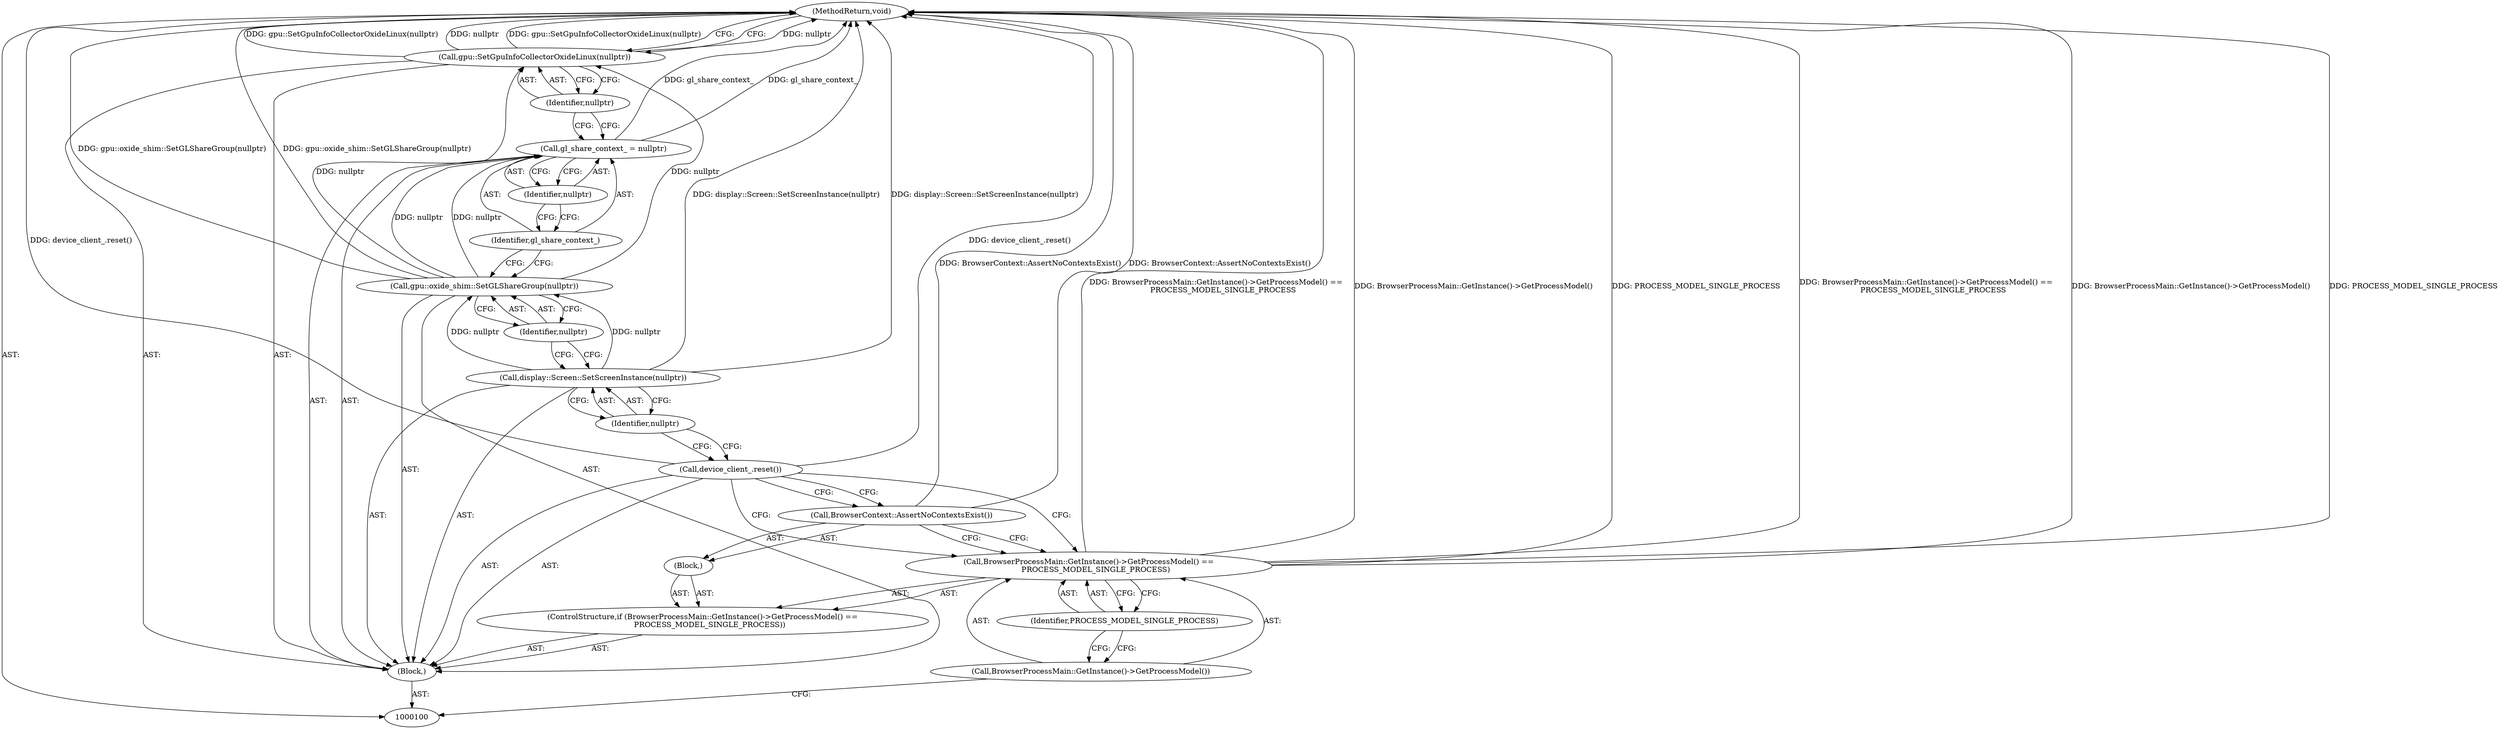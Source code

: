digraph "1_launchpad_29014da83e5fc358d6bff0f574e9ed45e61a35ac_10" {
"1000118" [label="(MethodReturn,void)"];
"1000101" [label="(Block,)"];
"1000113" [label="(Call,gl_share_context_ = nullptr)"];
"1000114" [label="(Identifier,gl_share_context_)"];
"1000115" [label="(Identifier,nullptr)"];
"1000116" [label="(Call,gpu::SetGpuInfoCollectorOxideLinux(nullptr))"];
"1000117" [label="(Identifier,nullptr)"];
"1000102" [label="(ControlStructure,if (BrowserProcessMain::GetInstance()->GetProcessModel() ==\n      PROCESS_MODEL_SINGLE_PROCESS))"];
"1000103" [label="(Call,BrowserProcessMain::GetInstance()->GetProcessModel() ==\n      PROCESS_MODEL_SINGLE_PROCESS)"];
"1000104" [label="(Call,BrowserProcessMain::GetInstance()->GetProcessModel())"];
"1000106" [label="(Block,)"];
"1000105" [label="(Identifier,PROCESS_MODEL_SINGLE_PROCESS)"];
"1000107" [label="(Call,BrowserContext::AssertNoContextsExist())"];
"1000108" [label="(Call,device_client_.reset())"];
"1000109" [label="(Call,display::Screen::SetScreenInstance(nullptr))"];
"1000110" [label="(Identifier,nullptr)"];
"1000111" [label="(Call,gpu::oxide_shim::SetGLShareGroup(nullptr))"];
"1000112" [label="(Identifier,nullptr)"];
"1000118" -> "1000100"  [label="AST: "];
"1000118" -> "1000116"  [label="CFG: "];
"1000116" -> "1000118"  [label="DDG: nullptr"];
"1000116" -> "1000118"  [label="DDG: gpu::SetGpuInfoCollectorOxideLinux(nullptr)"];
"1000108" -> "1000118"  [label="DDG: device_client_.reset()"];
"1000107" -> "1000118"  [label="DDG: BrowserContext::AssertNoContextsExist()"];
"1000103" -> "1000118"  [label="DDG: BrowserProcessMain::GetInstance()->GetProcessModel()"];
"1000103" -> "1000118"  [label="DDG: PROCESS_MODEL_SINGLE_PROCESS"];
"1000103" -> "1000118"  [label="DDG: BrowserProcessMain::GetInstance()->GetProcessModel() ==\n      PROCESS_MODEL_SINGLE_PROCESS"];
"1000113" -> "1000118"  [label="DDG: gl_share_context_"];
"1000109" -> "1000118"  [label="DDG: display::Screen::SetScreenInstance(nullptr)"];
"1000111" -> "1000118"  [label="DDG: gpu::oxide_shim::SetGLShareGroup(nullptr)"];
"1000101" -> "1000100"  [label="AST: "];
"1000102" -> "1000101"  [label="AST: "];
"1000108" -> "1000101"  [label="AST: "];
"1000109" -> "1000101"  [label="AST: "];
"1000111" -> "1000101"  [label="AST: "];
"1000113" -> "1000101"  [label="AST: "];
"1000116" -> "1000101"  [label="AST: "];
"1000113" -> "1000101"  [label="AST: "];
"1000113" -> "1000115"  [label="CFG: "];
"1000114" -> "1000113"  [label="AST: "];
"1000115" -> "1000113"  [label="AST: "];
"1000117" -> "1000113"  [label="CFG: "];
"1000113" -> "1000118"  [label="DDG: gl_share_context_"];
"1000111" -> "1000113"  [label="DDG: nullptr"];
"1000114" -> "1000113"  [label="AST: "];
"1000114" -> "1000111"  [label="CFG: "];
"1000115" -> "1000114"  [label="CFG: "];
"1000115" -> "1000113"  [label="AST: "];
"1000115" -> "1000114"  [label="CFG: "];
"1000113" -> "1000115"  [label="CFG: "];
"1000116" -> "1000101"  [label="AST: "];
"1000116" -> "1000117"  [label="CFG: "];
"1000117" -> "1000116"  [label="AST: "];
"1000118" -> "1000116"  [label="CFG: "];
"1000116" -> "1000118"  [label="DDG: nullptr"];
"1000116" -> "1000118"  [label="DDG: gpu::SetGpuInfoCollectorOxideLinux(nullptr)"];
"1000111" -> "1000116"  [label="DDG: nullptr"];
"1000117" -> "1000116"  [label="AST: "];
"1000117" -> "1000113"  [label="CFG: "];
"1000116" -> "1000117"  [label="CFG: "];
"1000102" -> "1000101"  [label="AST: "];
"1000103" -> "1000102"  [label="AST: "];
"1000106" -> "1000102"  [label="AST: "];
"1000103" -> "1000102"  [label="AST: "];
"1000103" -> "1000105"  [label="CFG: "];
"1000104" -> "1000103"  [label="AST: "];
"1000105" -> "1000103"  [label="AST: "];
"1000107" -> "1000103"  [label="CFG: "];
"1000108" -> "1000103"  [label="CFG: "];
"1000103" -> "1000118"  [label="DDG: BrowserProcessMain::GetInstance()->GetProcessModel()"];
"1000103" -> "1000118"  [label="DDG: PROCESS_MODEL_SINGLE_PROCESS"];
"1000103" -> "1000118"  [label="DDG: BrowserProcessMain::GetInstance()->GetProcessModel() ==\n      PROCESS_MODEL_SINGLE_PROCESS"];
"1000104" -> "1000103"  [label="AST: "];
"1000104" -> "1000100"  [label="CFG: "];
"1000105" -> "1000104"  [label="CFG: "];
"1000106" -> "1000102"  [label="AST: "];
"1000107" -> "1000106"  [label="AST: "];
"1000105" -> "1000103"  [label="AST: "];
"1000105" -> "1000104"  [label="CFG: "];
"1000103" -> "1000105"  [label="CFG: "];
"1000107" -> "1000106"  [label="AST: "];
"1000107" -> "1000103"  [label="CFG: "];
"1000108" -> "1000107"  [label="CFG: "];
"1000107" -> "1000118"  [label="DDG: BrowserContext::AssertNoContextsExist()"];
"1000108" -> "1000101"  [label="AST: "];
"1000108" -> "1000107"  [label="CFG: "];
"1000108" -> "1000103"  [label="CFG: "];
"1000110" -> "1000108"  [label="CFG: "];
"1000108" -> "1000118"  [label="DDG: device_client_.reset()"];
"1000109" -> "1000101"  [label="AST: "];
"1000109" -> "1000110"  [label="CFG: "];
"1000110" -> "1000109"  [label="AST: "];
"1000112" -> "1000109"  [label="CFG: "];
"1000109" -> "1000118"  [label="DDG: display::Screen::SetScreenInstance(nullptr)"];
"1000109" -> "1000111"  [label="DDG: nullptr"];
"1000110" -> "1000109"  [label="AST: "];
"1000110" -> "1000108"  [label="CFG: "];
"1000109" -> "1000110"  [label="CFG: "];
"1000111" -> "1000101"  [label="AST: "];
"1000111" -> "1000112"  [label="CFG: "];
"1000112" -> "1000111"  [label="AST: "];
"1000114" -> "1000111"  [label="CFG: "];
"1000111" -> "1000118"  [label="DDG: gpu::oxide_shim::SetGLShareGroup(nullptr)"];
"1000109" -> "1000111"  [label="DDG: nullptr"];
"1000111" -> "1000113"  [label="DDG: nullptr"];
"1000111" -> "1000116"  [label="DDG: nullptr"];
"1000112" -> "1000111"  [label="AST: "];
"1000112" -> "1000109"  [label="CFG: "];
"1000111" -> "1000112"  [label="CFG: "];
}
